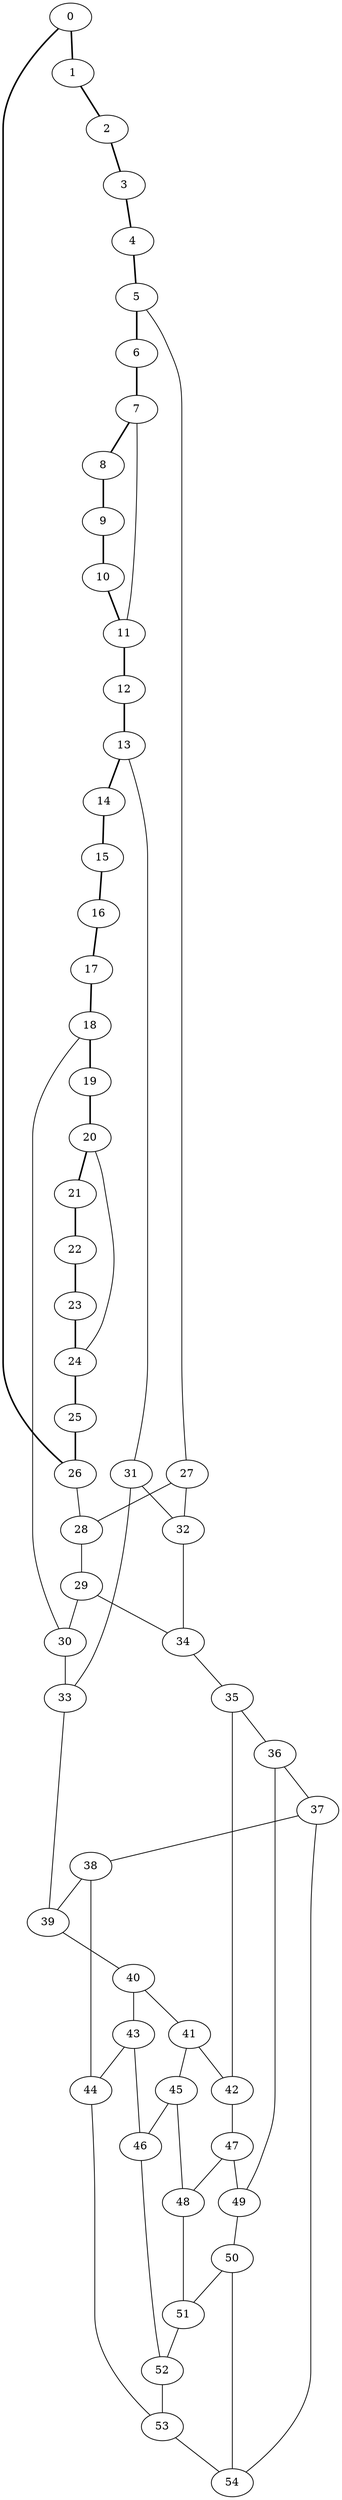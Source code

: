 //Inside of this graph isn't 3-connected
graph G {
0 [ pos = " 9.50,0.00!" ];
0 -- 1[style=bold];
0 -- 26[style=bold];
1 [ pos = " 9.24,2.19!" ];
1 -- 2[style=bold];
2 [ pos = " 8.49,4.26!" ];
2 -- 3[style=bold];
3 [ pos = " 7.28,6.11!" ];
3 -- 4[style=bold];
4 [ pos = " 5.67,7.62!" ];
4 -- 5[style=bold];
5 [ pos = " 3.76,8.72!" ];
5 -- 6[style=bold];
5 -- 27;
6 [ pos = " 1.65,9.36!" ];
6 -- 7[style=bold];
7 [ pos = " -0.55,9.48!" ];
7 -- 8[style=bold];
7 -- 11;
8 [ pos = " -2.72,9.10!" ];
8 -- 9[style=bold];
9 [ pos = " -4.75,8.23!" ];
9 -- 10[style=bold];
10 [ pos = " -6.52,6.91!" ];
10 -- 11[style=bold];
11 [ pos = " -7.94,5.22!" ];
11 -- 12[style=bold];
12 [ pos = " -8.93,3.25!" ];
12 -- 13[style=bold];
13 [ pos = " -9.44,1.10!" ];
13 -- 14[style=bold];
13 -- 31;
14 [ pos = " -9.44,-1.10!" ];
14 -- 15[style=bold];
15 [ pos = " -8.93,-3.25!" ];
15 -- 16[style=bold];
16 [ pos = " -7.94,-5.22!" ];
16 -- 17[style=bold];
17 [ pos = " -6.52,-6.91!" ];
17 -- 18[style=bold];
18 [ pos = " -4.75,-8.23!" ];
18 -- 19[style=bold];
18 -- 30;
19 [ pos = " -2.72,-9.10!" ];
19 -- 20[style=bold];
20 [ pos = " -0.55,-9.48!" ];
20 -- 21[style=bold];
20 -- 24;
21 [ pos = " 1.65,-9.36!" ];
21 -- 22[style=bold];
22 [ pos = " 3.76,-8.72!" ];
22 -- 23[style=bold];
23 [ pos = " 5.67,-7.62!" ];
23 -- 24[style=bold];
24 [ pos = " 7.28,-6.11!" ];
24 -- 25[style=bold];
25 [ pos = " 8.49,-4.26!" ];
25 -- 26[style=bold];
26 [ pos = " 9.24,-2.19!" ];
26 -- 28;
27 -- 28;
27 -- 32;
28 -- 29;
29 -- 30;
29 -- 34;
30 -- 33;
31 -- 32;
31 -- 33;
32 -- 34;
33 -- 39;
34 -- 35;
35 -- 36;
35 -- 42;
36 -- 37;
36 -- 49;
37 -- 38;
37 -- 54;
38 -- 39;
38 -- 44;
39 -- 40;
40 -- 41;
40 -- 43;
41 -- 42;
41 -- 45;
42 -- 47;
43 -- 44;
43 -- 46;
44 -- 53;
45 -- 46;
45 -- 48;
46 -- 52;
47 -- 48;
47 -- 49;
48 -- 51;
49 -- 50;
50 -- 51;
50 -- 54;
51 -- 52;
52 -- 53;
53 -- 54;
}

